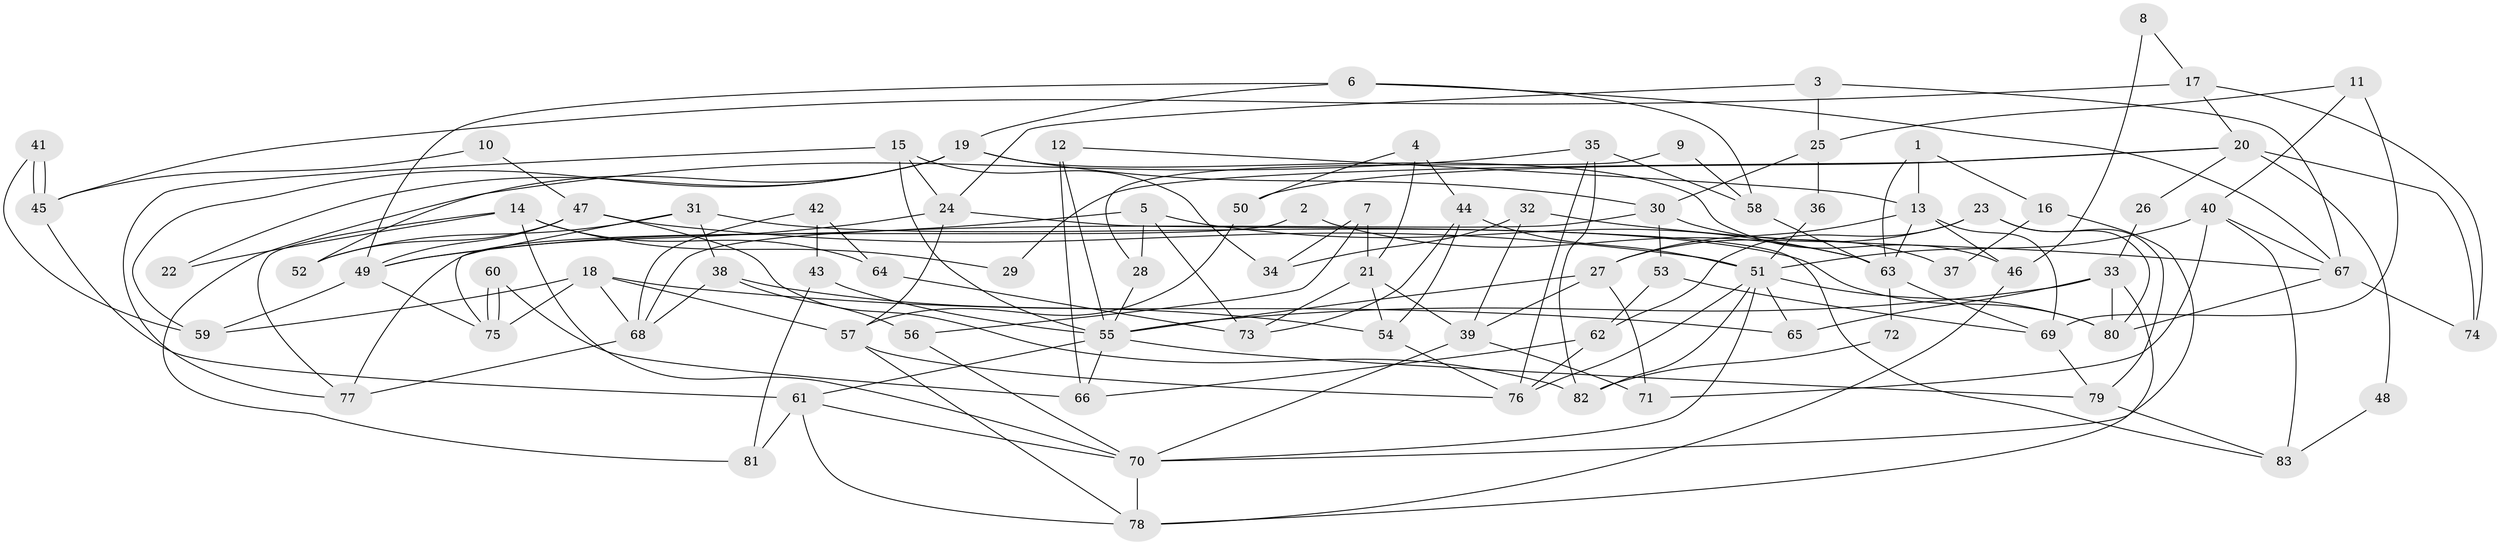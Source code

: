 // Generated by graph-tools (version 1.1) at 2025/11/02/27/25 16:11:23]
// undirected, 83 vertices, 166 edges
graph export_dot {
graph [start="1"]
  node [color=gray90,style=filled];
  1;
  2;
  3;
  4;
  5;
  6;
  7;
  8;
  9;
  10;
  11;
  12;
  13;
  14;
  15;
  16;
  17;
  18;
  19;
  20;
  21;
  22;
  23;
  24;
  25;
  26;
  27;
  28;
  29;
  30;
  31;
  32;
  33;
  34;
  35;
  36;
  37;
  38;
  39;
  40;
  41;
  42;
  43;
  44;
  45;
  46;
  47;
  48;
  49;
  50;
  51;
  52;
  53;
  54;
  55;
  56;
  57;
  58;
  59;
  60;
  61;
  62;
  63;
  64;
  65;
  66;
  67;
  68;
  69;
  70;
  71;
  72;
  73;
  74;
  75;
  76;
  77;
  78;
  79;
  80;
  81;
  82;
  83;
  1 -- 63;
  1 -- 13;
  1 -- 16;
  2 -- 77;
  2 -- 63;
  3 -- 24;
  3 -- 67;
  3 -- 25;
  4 -- 44;
  4 -- 21;
  4 -- 50;
  5 -- 63;
  5 -- 73;
  5 -- 28;
  5 -- 49;
  6 -- 19;
  6 -- 49;
  6 -- 58;
  6 -- 67;
  7 -- 56;
  7 -- 34;
  7 -- 21;
  8 -- 17;
  8 -- 46;
  9 -- 28;
  9 -- 58;
  10 -- 47;
  10 -- 45;
  11 -- 69;
  11 -- 40;
  11 -- 25;
  12 -- 55;
  12 -- 66;
  12 -- 13;
  13 -- 27;
  13 -- 46;
  13 -- 63;
  13 -- 69;
  14 -- 70;
  14 -- 77;
  14 -- 22;
  14 -- 29;
  14 -- 64;
  15 -- 24;
  15 -- 55;
  15 -- 34;
  15 -- 77;
  16 -- 70;
  16 -- 37;
  17 -- 74;
  17 -- 45;
  17 -- 20;
  18 -- 59;
  18 -- 57;
  18 -- 65;
  18 -- 68;
  18 -- 75;
  19 -- 46;
  19 -- 52;
  19 -- 22;
  19 -- 30;
  19 -- 59;
  20 -- 50;
  20 -- 26;
  20 -- 29;
  20 -- 48;
  20 -- 74;
  21 -- 54;
  21 -- 39;
  21 -- 73;
  23 -- 80;
  23 -- 79;
  23 -- 27;
  23 -- 62;
  24 -- 83;
  24 -- 49;
  24 -- 57;
  25 -- 30;
  25 -- 36;
  26 -- 33;
  27 -- 39;
  27 -- 55;
  27 -- 71;
  28 -- 55;
  30 -- 37;
  30 -- 53;
  30 -- 68;
  31 -- 80;
  31 -- 75;
  31 -- 38;
  31 -- 52;
  32 -- 67;
  32 -- 39;
  32 -- 34;
  33 -- 78;
  33 -- 55;
  33 -- 65;
  33 -- 80;
  35 -- 76;
  35 -- 58;
  35 -- 81;
  35 -- 82;
  36 -- 51;
  38 -- 68;
  38 -- 54;
  38 -- 56;
  39 -- 71;
  39 -- 70;
  40 -- 67;
  40 -- 51;
  40 -- 71;
  40 -- 83;
  41 -- 45;
  41 -- 45;
  41 -- 59;
  42 -- 68;
  42 -- 64;
  42 -- 43;
  43 -- 81;
  43 -- 55;
  44 -- 54;
  44 -- 51;
  44 -- 73;
  45 -- 61;
  46 -- 78;
  47 -- 49;
  47 -- 82;
  47 -- 51;
  47 -- 52;
  48 -- 83;
  49 -- 75;
  49 -- 59;
  50 -- 57;
  51 -- 65;
  51 -- 70;
  51 -- 76;
  51 -- 80;
  51 -- 82;
  53 -- 62;
  53 -- 69;
  54 -- 76;
  55 -- 61;
  55 -- 66;
  55 -- 79;
  56 -- 70;
  57 -- 78;
  57 -- 76;
  58 -- 63;
  60 -- 75;
  60 -- 75;
  60 -- 66;
  61 -- 70;
  61 -- 78;
  61 -- 81;
  62 -- 76;
  62 -- 66;
  63 -- 69;
  63 -- 72;
  64 -- 73;
  67 -- 80;
  67 -- 74;
  68 -- 77;
  69 -- 79;
  70 -- 78;
  72 -- 82;
  79 -- 83;
}
